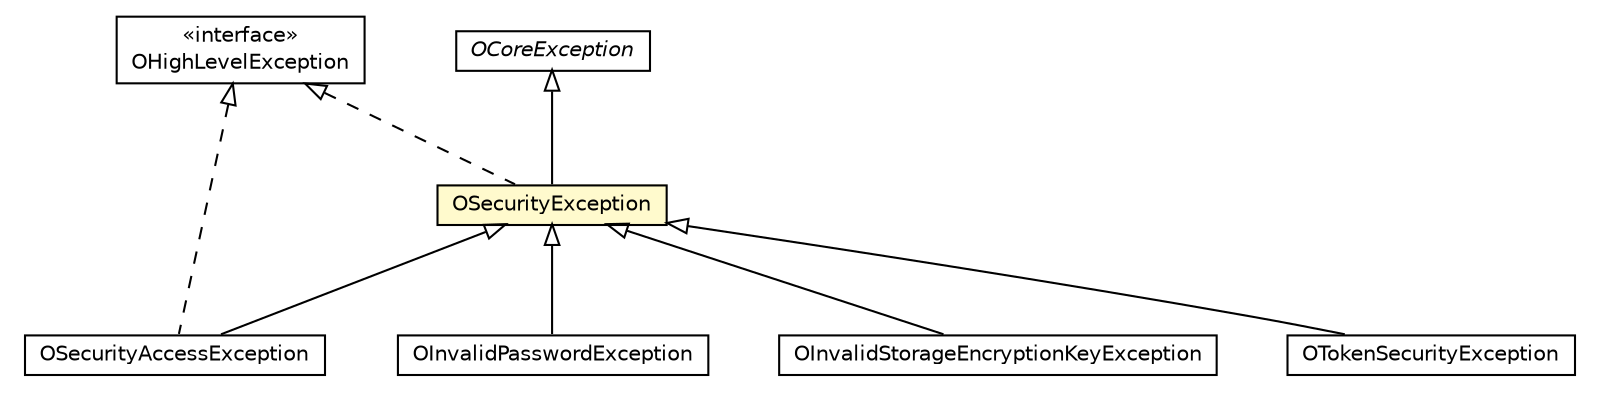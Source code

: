 #!/usr/local/bin/dot
#
# Class diagram 
# Generated by UMLGraph version R5_6-24-gf6e263 (http://www.umlgraph.org/)
#

digraph G {
	edge [fontname="Helvetica",fontsize=10,labelfontname="Helvetica",labelfontsize=10];
	node [fontname="Helvetica",fontsize=10,shape=plaintext];
	nodesep=0.25;
	ranksep=0.5;
	// com.orientechnologies.common.exception.OHighLevelException
	c6340639 [label=<<table title="com.orientechnologies.common.exception.OHighLevelException" border="0" cellborder="1" cellspacing="0" cellpadding="2" port="p" href="../../../common/exception/OHighLevelException.html">
		<tr><td><table border="0" cellspacing="0" cellpadding="1">
<tr><td align="center" balign="center"> &#171;interface&#187; </td></tr>
<tr><td align="center" balign="center"> OHighLevelException </td></tr>
		</table></td></tr>
		</table>>, URL="../../../common/exception/OHighLevelException.html", fontname="Helvetica", fontcolor="black", fontsize=10.0];
	// com.orientechnologies.orient.core.security.OInvalidPasswordException
	c6342031 [label=<<table title="com.orientechnologies.orient.core.security.OInvalidPasswordException" border="0" cellborder="1" cellspacing="0" cellpadding="2" port="p" href="../security/OInvalidPasswordException.html">
		<tr><td><table border="0" cellspacing="0" cellpadding="1">
<tr><td align="center" balign="center"> OInvalidPasswordException </td></tr>
		</table></td></tr>
		</table>>, URL="../security/OInvalidPasswordException.html", fontname="Helvetica", fontcolor="black", fontsize=10.0];
	// com.orientechnologies.orient.core.exception.OCoreException
	c6342091 [label=<<table title="com.orientechnologies.orient.core.exception.OCoreException" border="0" cellborder="1" cellspacing="0" cellpadding="2" port="p" href="./OCoreException.html">
		<tr><td><table border="0" cellspacing="0" cellpadding="1">
<tr><td align="center" balign="center"><font face="Helvetica-Oblique"> OCoreException </font></td></tr>
		</table></td></tr>
		</table>>, URL="./OCoreException.html", fontname="Helvetica", fontcolor="black", fontsize=10.0];
	// com.orientechnologies.orient.core.exception.OInvalidStorageEncryptionKeyException
	c6342093 [label=<<table title="com.orientechnologies.orient.core.exception.OInvalidStorageEncryptionKeyException" border="0" cellborder="1" cellspacing="0" cellpadding="2" port="p" href="./OInvalidStorageEncryptionKeyException.html">
		<tr><td><table border="0" cellspacing="0" cellpadding="1">
<tr><td align="center" balign="center"> OInvalidStorageEncryptionKeyException </td></tr>
		</table></td></tr>
		</table>>, URL="./OInvalidStorageEncryptionKeyException.html", fontname="Helvetica", fontcolor="black", fontsize=10.0];
	// com.orientechnologies.orient.core.exception.OSecurityAccessException
	c6342109 [label=<<table title="com.orientechnologies.orient.core.exception.OSecurityAccessException" border="0" cellborder="1" cellspacing="0" cellpadding="2" port="p" href="./OSecurityAccessException.html">
		<tr><td><table border="0" cellspacing="0" cellpadding="1">
<tr><td align="center" balign="center"> OSecurityAccessException </td></tr>
		</table></td></tr>
		</table>>, URL="./OSecurityAccessException.html", fontname="Helvetica", fontcolor="black", fontsize=10.0];
	// com.orientechnologies.orient.core.exception.OSecurityException
	c6342110 [label=<<table title="com.orientechnologies.orient.core.exception.OSecurityException" border="0" cellborder="1" cellspacing="0" cellpadding="2" port="p" bgcolor="lemonChiffon" href="./OSecurityException.html">
		<tr><td><table border="0" cellspacing="0" cellpadding="1">
<tr><td align="center" balign="center"> OSecurityException </td></tr>
		</table></td></tr>
		</table>>, URL="./OSecurityException.html", fontname="Helvetica", fontcolor="black", fontsize=10.0];
	// com.orientechnologies.orient.enterprise.channel.binary.OTokenSecurityException
	c6342263 [label=<<table title="com.orientechnologies.orient.enterprise.channel.binary.OTokenSecurityException" border="0" cellborder="1" cellspacing="0" cellpadding="2" port="p" href="../../enterprise/channel/binary/OTokenSecurityException.html">
		<tr><td><table border="0" cellspacing="0" cellpadding="1">
<tr><td align="center" balign="center"> OTokenSecurityException </td></tr>
		</table></td></tr>
		</table>>, URL="../../enterprise/channel/binary/OTokenSecurityException.html", fontname="Helvetica", fontcolor="black", fontsize=10.0];
	//com.orientechnologies.orient.core.security.OInvalidPasswordException extends com.orientechnologies.orient.core.exception.OSecurityException
	c6342110:p -> c6342031:p [dir=back,arrowtail=empty];
	//com.orientechnologies.orient.core.exception.OInvalidStorageEncryptionKeyException extends com.orientechnologies.orient.core.exception.OSecurityException
	c6342110:p -> c6342093:p [dir=back,arrowtail=empty];
	//com.orientechnologies.orient.core.exception.OSecurityAccessException extends com.orientechnologies.orient.core.exception.OSecurityException
	c6342110:p -> c6342109:p [dir=back,arrowtail=empty];
	//com.orientechnologies.orient.core.exception.OSecurityAccessException implements com.orientechnologies.common.exception.OHighLevelException
	c6340639:p -> c6342109:p [dir=back,arrowtail=empty,style=dashed];
	//com.orientechnologies.orient.core.exception.OSecurityException extends com.orientechnologies.orient.core.exception.OCoreException
	c6342091:p -> c6342110:p [dir=back,arrowtail=empty];
	//com.orientechnologies.orient.core.exception.OSecurityException implements com.orientechnologies.common.exception.OHighLevelException
	c6340639:p -> c6342110:p [dir=back,arrowtail=empty,style=dashed];
	//com.orientechnologies.orient.enterprise.channel.binary.OTokenSecurityException extends com.orientechnologies.orient.core.exception.OSecurityException
	c6342110:p -> c6342263:p [dir=back,arrowtail=empty];
}

